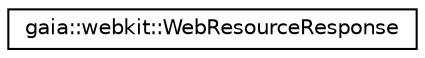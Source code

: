 digraph G
{
  edge [fontname="Helvetica",fontsize="10",labelfontname="Helvetica",labelfontsize="10"];
  node [fontname="Helvetica",fontsize="10",shape=record];
  rankdir=LR;
  Node1 [label="gaia::webkit::WebResourceResponse",height=0.2,width=0.4,color="black", fillcolor="white", style="filled",URL="$d5/dca/classgaia_1_1webkit_1_1_web_resource_response.html",tooltip="A WebResourceResponse is return by WebViewClient#shouldInterceptRequest and contains the response inf..."];
}
